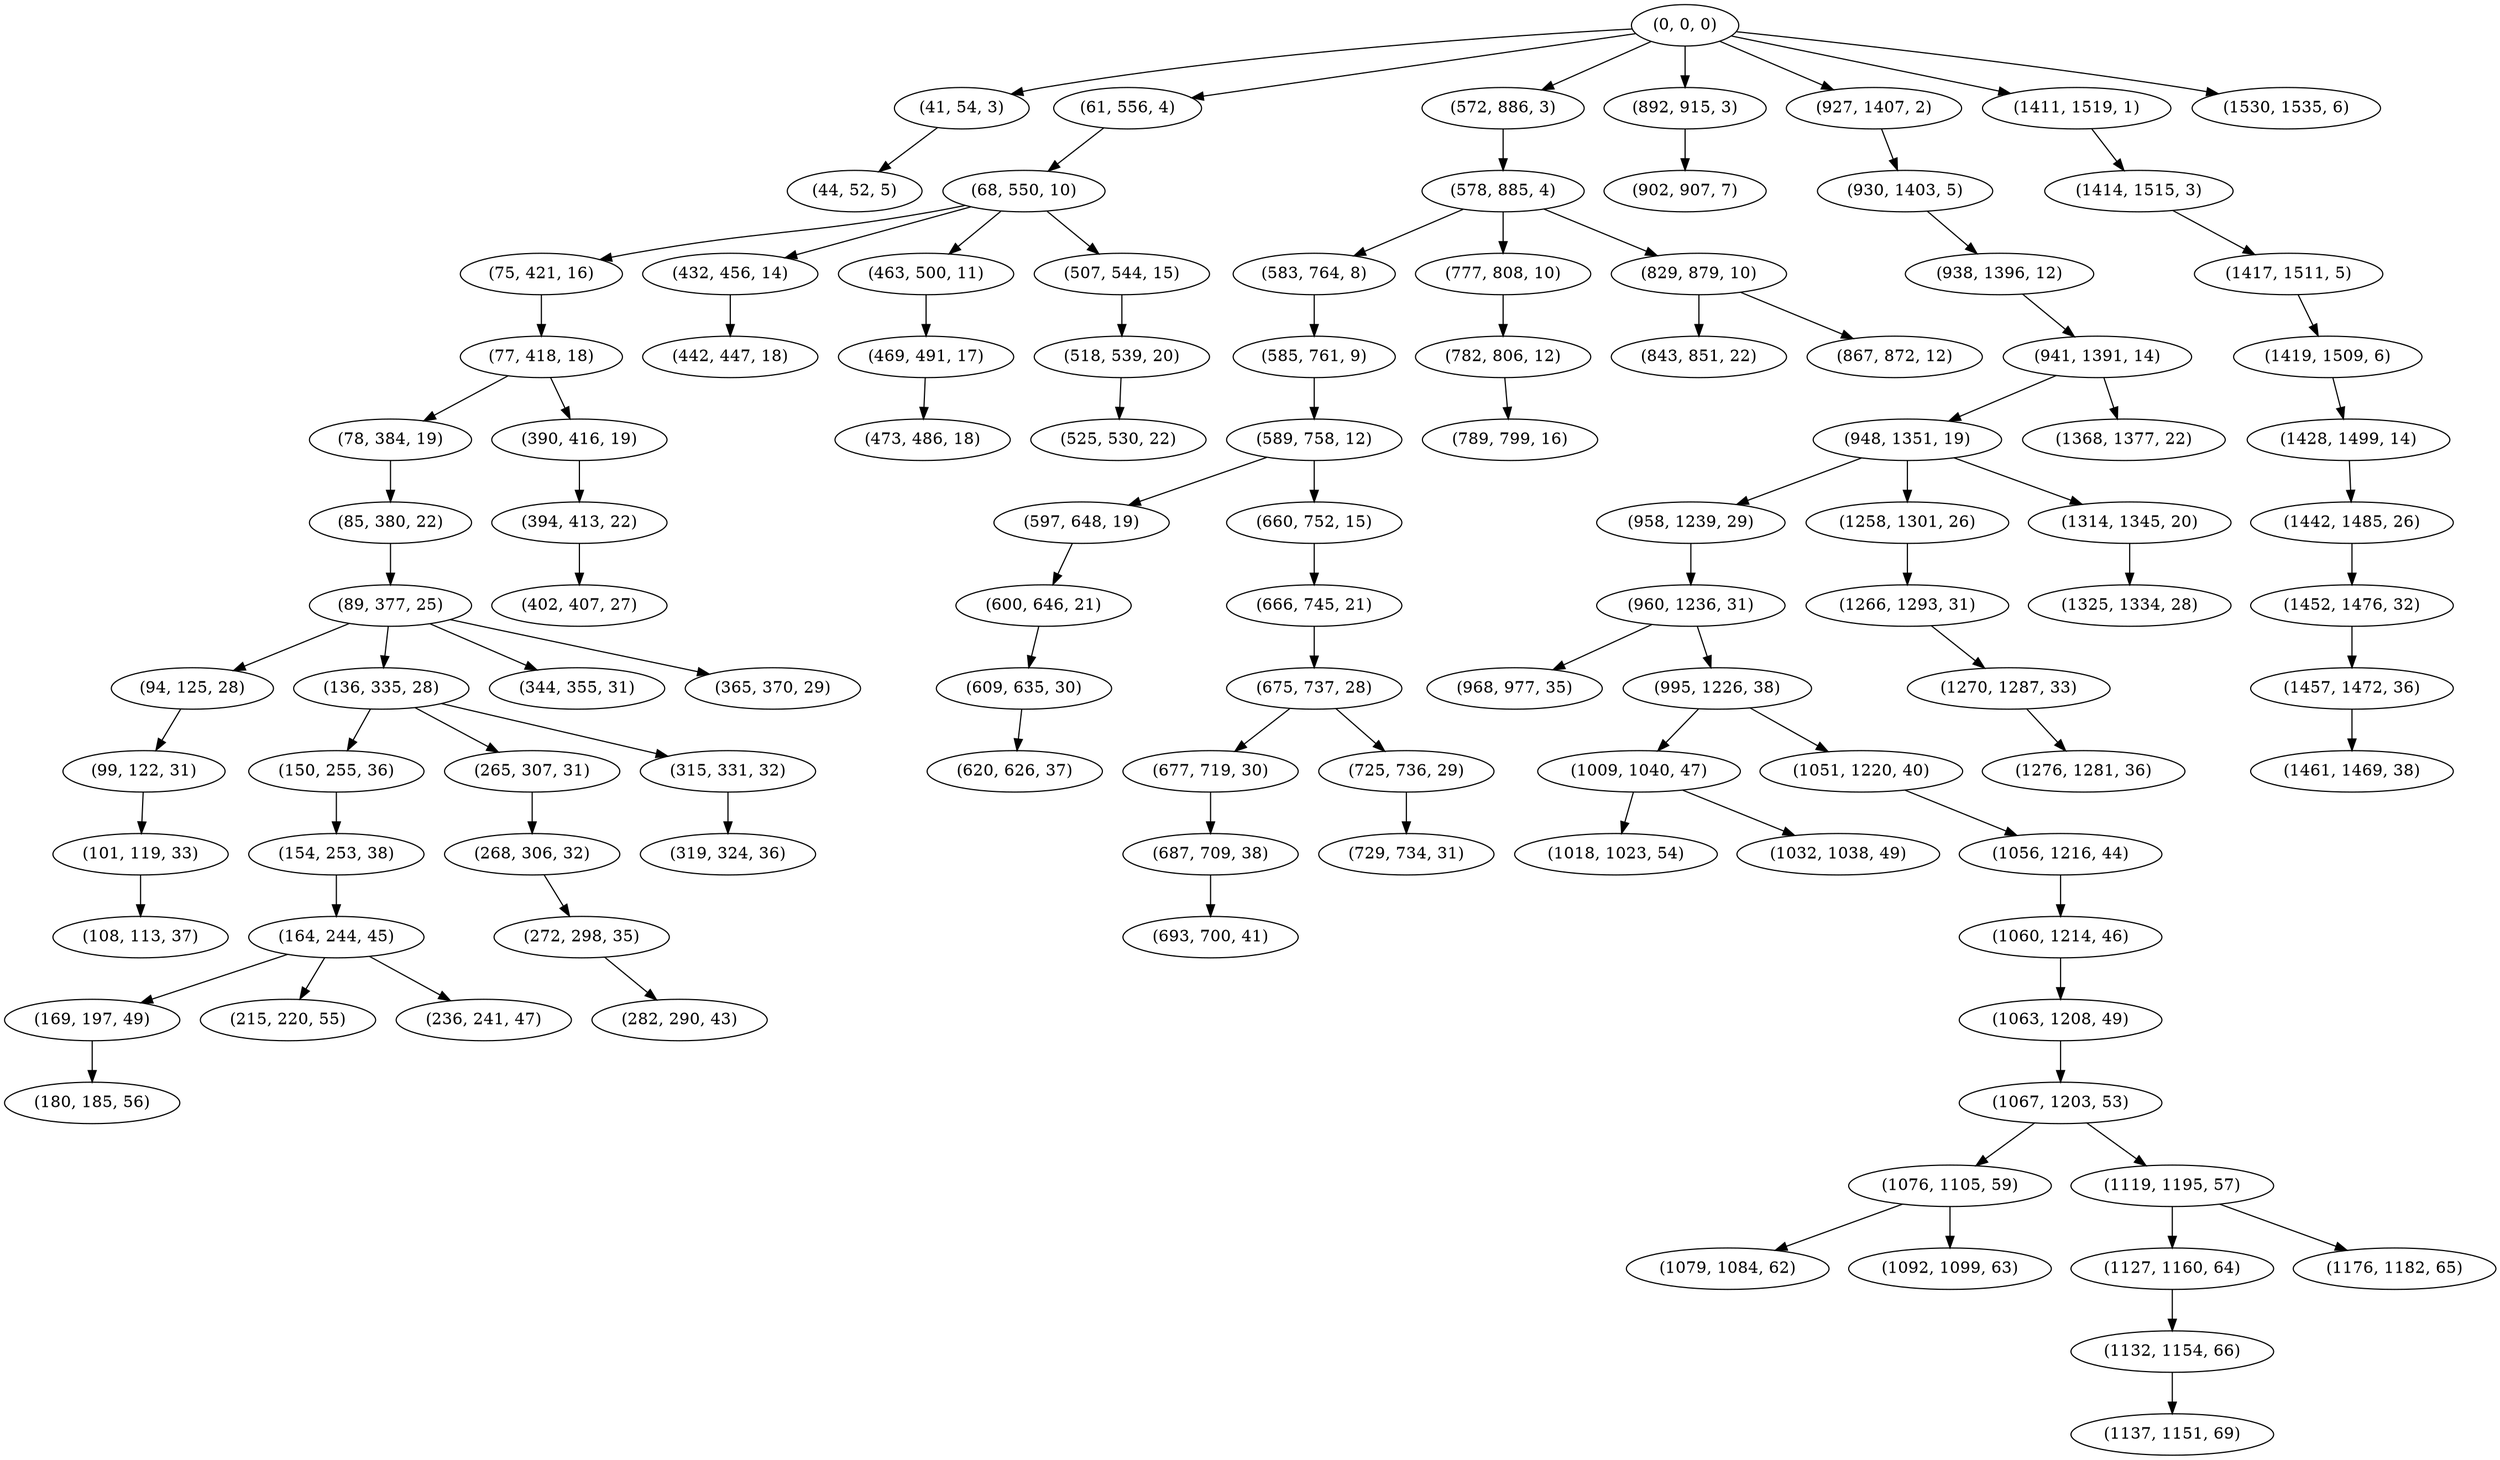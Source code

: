 digraph tree {
    "(0, 0, 0)";
    "(41, 54, 3)";
    "(44, 52, 5)";
    "(61, 556, 4)";
    "(68, 550, 10)";
    "(75, 421, 16)";
    "(77, 418, 18)";
    "(78, 384, 19)";
    "(85, 380, 22)";
    "(89, 377, 25)";
    "(94, 125, 28)";
    "(99, 122, 31)";
    "(101, 119, 33)";
    "(108, 113, 37)";
    "(136, 335, 28)";
    "(150, 255, 36)";
    "(154, 253, 38)";
    "(164, 244, 45)";
    "(169, 197, 49)";
    "(180, 185, 56)";
    "(215, 220, 55)";
    "(236, 241, 47)";
    "(265, 307, 31)";
    "(268, 306, 32)";
    "(272, 298, 35)";
    "(282, 290, 43)";
    "(315, 331, 32)";
    "(319, 324, 36)";
    "(344, 355, 31)";
    "(365, 370, 29)";
    "(390, 416, 19)";
    "(394, 413, 22)";
    "(402, 407, 27)";
    "(432, 456, 14)";
    "(442, 447, 18)";
    "(463, 500, 11)";
    "(469, 491, 17)";
    "(473, 486, 18)";
    "(507, 544, 15)";
    "(518, 539, 20)";
    "(525, 530, 22)";
    "(572, 886, 3)";
    "(578, 885, 4)";
    "(583, 764, 8)";
    "(585, 761, 9)";
    "(589, 758, 12)";
    "(597, 648, 19)";
    "(600, 646, 21)";
    "(609, 635, 30)";
    "(620, 626, 37)";
    "(660, 752, 15)";
    "(666, 745, 21)";
    "(675, 737, 28)";
    "(677, 719, 30)";
    "(687, 709, 38)";
    "(693, 700, 41)";
    "(725, 736, 29)";
    "(729, 734, 31)";
    "(777, 808, 10)";
    "(782, 806, 12)";
    "(789, 799, 16)";
    "(829, 879, 10)";
    "(843, 851, 22)";
    "(867, 872, 12)";
    "(892, 915, 3)";
    "(902, 907, 7)";
    "(927, 1407, 2)";
    "(930, 1403, 5)";
    "(938, 1396, 12)";
    "(941, 1391, 14)";
    "(948, 1351, 19)";
    "(958, 1239, 29)";
    "(960, 1236, 31)";
    "(968, 977, 35)";
    "(995, 1226, 38)";
    "(1009, 1040, 47)";
    "(1018, 1023, 54)";
    "(1032, 1038, 49)";
    "(1051, 1220, 40)";
    "(1056, 1216, 44)";
    "(1060, 1214, 46)";
    "(1063, 1208, 49)";
    "(1067, 1203, 53)";
    "(1076, 1105, 59)";
    "(1079, 1084, 62)";
    "(1092, 1099, 63)";
    "(1119, 1195, 57)";
    "(1127, 1160, 64)";
    "(1132, 1154, 66)";
    "(1137, 1151, 69)";
    "(1176, 1182, 65)";
    "(1258, 1301, 26)";
    "(1266, 1293, 31)";
    "(1270, 1287, 33)";
    "(1276, 1281, 36)";
    "(1314, 1345, 20)";
    "(1325, 1334, 28)";
    "(1368, 1377, 22)";
    "(1411, 1519, 1)";
    "(1414, 1515, 3)";
    "(1417, 1511, 5)";
    "(1419, 1509, 6)";
    "(1428, 1499, 14)";
    "(1442, 1485, 26)";
    "(1452, 1476, 32)";
    "(1457, 1472, 36)";
    "(1461, 1469, 38)";
    "(1530, 1535, 6)";
    "(0, 0, 0)" -> "(41, 54, 3)";
    "(0, 0, 0)" -> "(61, 556, 4)";
    "(0, 0, 0)" -> "(572, 886, 3)";
    "(0, 0, 0)" -> "(892, 915, 3)";
    "(0, 0, 0)" -> "(927, 1407, 2)";
    "(0, 0, 0)" -> "(1411, 1519, 1)";
    "(0, 0, 0)" -> "(1530, 1535, 6)";
    "(41, 54, 3)" -> "(44, 52, 5)";
    "(61, 556, 4)" -> "(68, 550, 10)";
    "(68, 550, 10)" -> "(75, 421, 16)";
    "(68, 550, 10)" -> "(432, 456, 14)";
    "(68, 550, 10)" -> "(463, 500, 11)";
    "(68, 550, 10)" -> "(507, 544, 15)";
    "(75, 421, 16)" -> "(77, 418, 18)";
    "(77, 418, 18)" -> "(78, 384, 19)";
    "(77, 418, 18)" -> "(390, 416, 19)";
    "(78, 384, 19)" -> "(85, 380, 22)";
    "(85, 380, 22)" -> "(89, 377, 25)";
    "(89, 377, 25)" -> "(94, 125, 28)";
    "(89, 377, 25)" -> "(136, 335, 28)";
    "(89, 377, 25)" -> "(344, 355, 31)";
    "(89, 377, 25)" -> "(365, 370, 29)";
    "(94, 125, 28)" -> "(99, 122, 31)";
    "(99, 122, 31)" -> "(101, 119, 33)";
    "(101, 119, 33)" -> "(108, 113, 37)";
    "(136, 335, 28)" -> "(150, 255, 36)";
    "(136, 335, 28)" -> "(265, 307, 31)";
    "(136, 335, 28)" -> "(315, 331, 32)";
    "(150, 255, 36)" -> "(154, 253, 38)";
    "(154, 253, 38)" -> "(164, 244, 45)";
    "(164, 244, 45)" -> "(169, 197, 49)";
    "(164, 244, 45)" -> "(215, 220, 55)";
    "(164, 244, 45)" -> "(236, 241, 47)";
    "(169, 197, 49)" -> "(180, 185, 56)";
    "(265, 307, 31)" -> "(268, 306, 32)";
    "(268, 306, 32)" -> "(272, 298, 35)";
    "(272, 298, 35)" -> "(282, 290, 43)";
    "(315, 331, 32)" -> "(319, 324, 36)";
    "(390, 416, 19)" -> "(394, 413, 22)";
    "(394, 413, 22)" -> "(402, 407, 27)";
    "(432, 456, 14)" -> "(442, 447, 18)";
    "(463, 500, 11)" -> "(469, 491, 17)";
    "(469, 491, 17)" -> "(473, 486, 18)";
    "(507, 544, 15)" -> "(518, 539, 20)";
    "(518, 539, 20)" -> "(525, 530, 22)";
    "(572, 886, 3)" -> "(578, 885, 4)";
    "(578, 885, 4)" -> "(583, 764, 8)";
    "(578, 885, 4)" -> "(777, 808, 10)";
    "(578, 885, 4)" -> "(829, 879, 10)";
    "(583, 764, 8)" -> "(585, 761, 9)";
    "(585, 761, 9)" -> "(589, 758, 12)";
    "(589, 758, 12)" -> "(597, 648, 19)";
    "(589, 758, 12)" -> "(660, 752, 15)";
    "(597, 648, 19)" -> "(600, 646, 21)";
    "(600, 646, 21)" -> "(609, 635, 30)";
    "(609, 635, 30)" -> "(620, 626, 37)";
    "(660, 752, 15)" -> "(666, 745, 21)";
    "(666, 745, 21)" -> "(675, 737, 28)";
    "(675, 737, 28)" -> "(677, 719, 30)";
    "(675, 737, 28)" -> "(725, 736, 29)";
    "(677, 719, 30)" -> "(687, 709, 38)";
    "(687, 709, 38)" -> "(693, 700, 41)";
    "(725, 736, 29)" -> "(729, 734, 31)";
    "(777, 808, 10)" -> "(782, 806, 12)";
    "(782, 806, 12)" -> "(789, 799, 16)";
    "(829, 879, 10)" -> "(843, 851, 22)";
    "(829, 879, 10)" -> "(867, 872, 12)";
    "(892, 915, 3)" -> "(902, 907, 7)";
    "(927, 1407, 2)" -> "(930, 1403, 5)";
    "(930, 1403, 5)" -> "(938, 1396, 12)";
    "(938, 1396, 12)" -> "(941, 1391, 14)";
    "(941, 1391, 14)" -> "(948, 1351, 19)";
    "(941, 1391, 14)" -> "(1368, 1377, 22)";
    "(948, 1351, 19)" -> "(958, 1239, 29)";
    "(948, 1351, 19)" -> "(1258, 1301, 26)";
    "(948, 1351, 19)" -> "(1314, 1345, 20)";
    "(958, 1239, 29)" -> "(960, 1236, 31)";
    "(960, 1236, 31)" -> "(968, 977, 35)";
    "(960, 1236, 31)" -> "(995, 1226, 38)";
    "(995, 1226, 38)" -> "(1009, 1040, 47)";
    "(995, 1226, 38)" -> "(1051, 1220, 40)";
    "(1009, 1040, 47)" -> "(1018, 1023, 54)";
    "(1009, 1040, 47)" -> "(1032, 1038, 49)";
    "(1051, 1220, 40)" -> "(1056, 1216, 44)";
    "(1056, 1216, 44)" -> "(1060, 1214, 46)";
    "(1060, 1214, 46)" -> "(1063, 1208, 49)";
    "(1063, 1208, 49)" -> "(1067, 1203, 53)";
    "(1067, 1203, 53)" -> "(1076, 1105, 59)";
    "(1067, 1203, 53)" -> "(1119, 1195, 57)";
    "(1076, 1105, 59)" -> "(1079, 1084, 62)";
    "(1076, 1105, 59)" -> "(1092, 1099, 63)";
    "(1119, 1195, 57)" -> "(1127, 1160, 64)";
    "(1119, 1195, 57)" -> "(1176, 1182, 65)";
    "(1127, 1160, 64)" -> "(1132, 1154, 66)";
    "(1132, 1154, 66)" -> "(1137, 1151, 69)";
    "(1258, 1301, 26)" -> "(1266, 1293, 31)";
    "(1266, 1293, 31)" -> "(1270, 1287, 33)";
    "(1270, 1287, 33)" -> "(1276, 1281, 36)";
    "(1314, 1345, 20)" -> "(1325, 1334, 28)";
    "(1411, 1519, 1)" -> "(1414, 1515, 3)";
    "(1414, 1515, 3)" -> "(1417, 1511, 5)";
    "(1417, 1511, 5)" -> "(1419, 1509, 6)";
    "(1419, 1509, 6)" -> "(1428, 1499, 14)";
    "(1428, 1499, 14)" -> "(1442, 1485, 26)";
    "(1442, 1485, 26)" -> "(1452, 1476, 32)";
    "(1452, 1476, 32)" -> "(1457, 1472, 36)";
    "(1457, 1472, 36)" -> "(1461, 1469, 38)";
}
